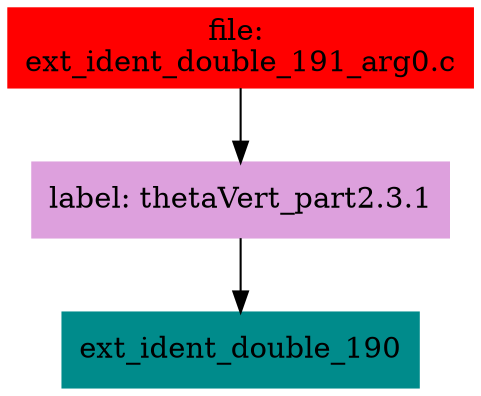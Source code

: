 digraph G {
node [shape=box]

0 [label="file: 
ext_ident_double_191_arg0.c",color=red, style=filled]
1 [label="label: thetaVert_part2.3.1",color=plum, style=filled]
0 -> 1
2 [label="ext_ident_double_190",color=cyan4, style=filled]
1 -> 2


}

